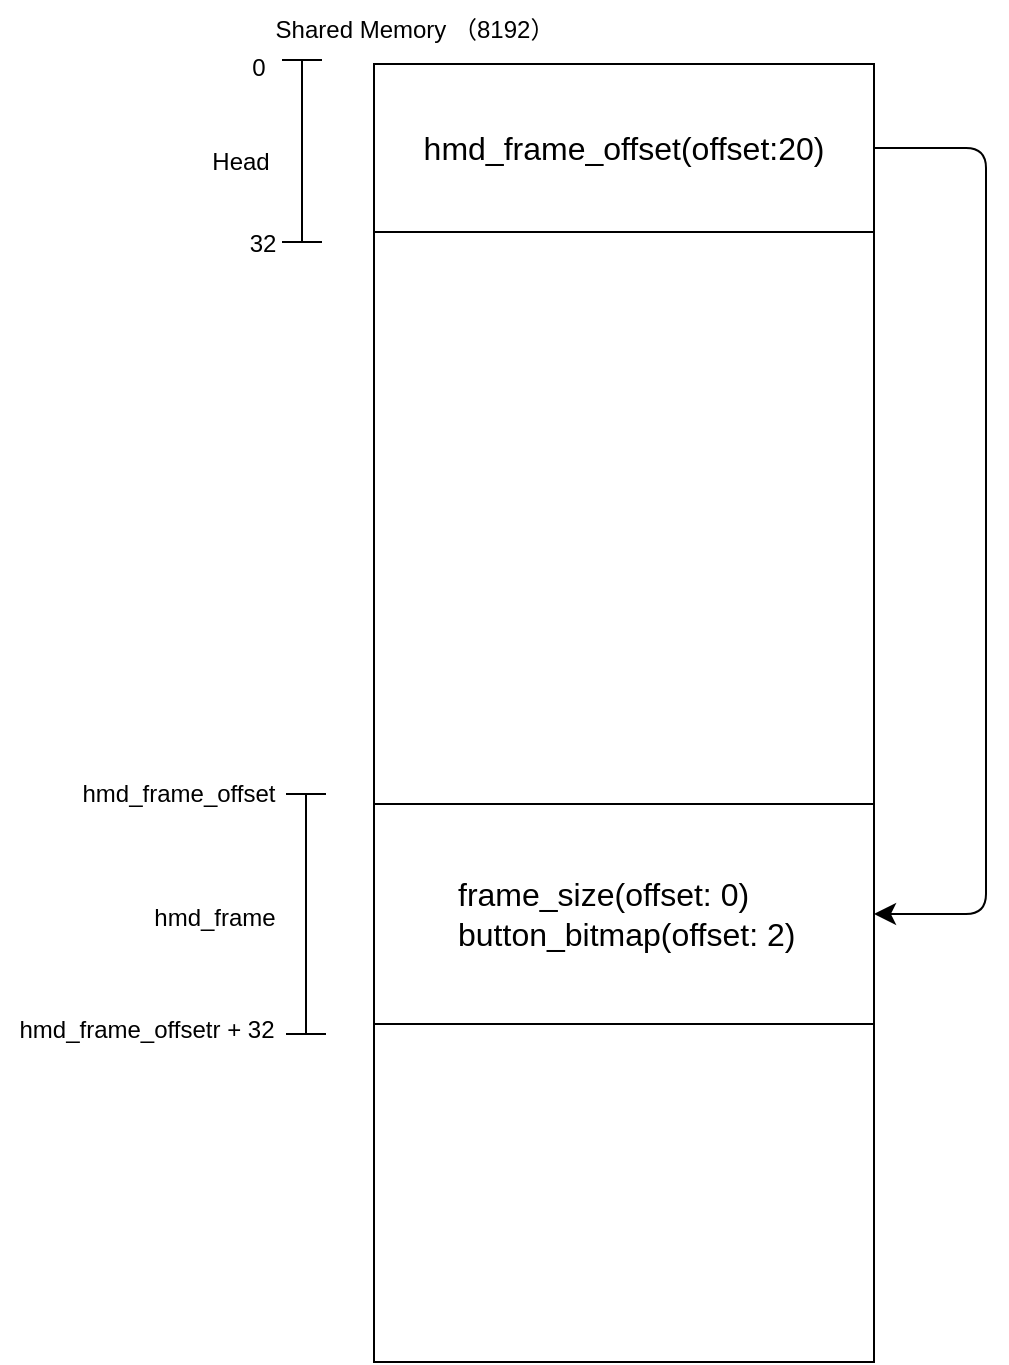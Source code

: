 <mxfile version="24.4.2" type="github">
  <diagram name="第 1 页" id="i2OYkdjfZBM8lf9lLAyP">
    <mxGraphModel dx="1134" dy="734" grid="0" gridSize="10" guides="1" tooltips="1" connect="1" arrows="1" fold="1" page="1" pageScale="1" pageWidth="827" pageHeight="1169" background="none" math="0" shadow="0">
      <root>
        <mxCell id="0" />
        <mxCell id="1" parent="0" />
        <mxCell id="r7SN4yKzScu_R8B6zMOP-2" value="" style="shape=table;startSize=0;container=1;collapsible=0;childLayout=tableLayout;fontSize=16;rounded=1;" vertex="1" parent="1">
          <mxGeometry x="202" y="70" width="250" height="649.0" as="geometry" />
        </mxCell>
        <mxCell id="r7SN4yKzScu_R8B6zMOP-3" value="" style="shape=tableRow;horizontal=0;startSize=0;swimlaneHead=0;swimlaneBody=0;strokeColor=inherit;top=0;left=0;bottom=0;right=0;collapsible=0;dropTarget=0;fillColor=none;points=[[0,0.5],[1,0.5]];portConstraint=eastwest;fontSize=16;rounded=1;" vertex="1" parent="r7SN4yKzScu_R8B6zMOP-2">
          <mxGeometry width="250" height="84" as="geometry" />
        </mxCell>
        <mxCell id="r7SN4yKzScu_R8B6zMOP-4" value="hmd_frame_offset(offset:20)" style="shape=partialRectangle;html=1;whiteSpace=wrap;connectable=0;strokeColor=inherit;overflow=hidden;fillColor=none;top=0;left=0;bottom=0;right=0;pointerEvents=1;fontSize=16;rounded=1;" vertex="1" parent="r7SN4yKzScu_R8B6zMOP-3">
          <mxGeometry width="250" height="84" as="geometry">
            <mxRectangle width="250" height="84" as="alternateBounds" />
          </mxGeometry>
        </mxCell>
        <mxCell id="r7SN4yKzScu_R8B6zMOP-11" value="" style="shape=tableRow;horizontal=0;startSize=0;swimlaneHead=0;swimlaneBody=0;strokeColor=inherit;top=0;left=0;bottom=0;right=0;collapsible=0;dropTarget=0;fillColor=none;points=[[0,0.5],[1,0.5]];portConstraint=eastwest;fontSize=16;rounded=1;" vertex="1" parent="r7SN4yKzScu_R8B6zMOP-2">
          <mxGeometry y="84" width="250" height="286" as="geometry" />
        </mxCell>
        <mxCell id="r7SN4yKzScu_R8B6zMOP-12" value="" style="shape=partialRectangle;html=1;whiteSpace=wrap;connectable=0;strokeColor=inherit;overflow=hidden;fillColor=none;top=0;left=0;bottom=0;right=0;pointerEvents=1;fontSize=16;rounded=1;" vertex="1" parent="r7SN4yKzScu_R8B6zMOP-11">
          <mxGeometry width="250" height="286" as="geometry">
            <mxRectangle width="250" height="286" as="alternateBounds" />
          </mxGeometry>
        </mxCell>
        <mxCell id="r7SN4yKzScu_R8B6zMOP-57" style="shape=tableRow;horizontal=0;startSize=0;swimlaneHead=0;swimlaneBody=0;strokeColor=inherit;top=0;left=0;bottom=0;right=0;collapsible=0;dropTarget=0;fillColor=none;points=[[0,0.5],[1,0.5]];portConstraint=eastwest;fontSize=16;rounded=1;" vertex="1" parent="r7SN4yKzScu_R8B6zMOP-2">
          <mxGeometry y="370" width="250" height="110" as="geometry" />
        </mxCell>
        <mxCell id="r7SN4yKzScu_R8B6zMOP-58" value="&lt;blockquote style=&quot;margin: 0 0 0 40px; border: none; padding: 0px;&quot;&gt;frame_size(offset: 0)&lt;div&gt;button_bitmap(offset: 2)&lt;/div&gt;&lt;/blockquote&gt;" style="shape=partialRectangle;html=1;whiteSpace=wrap;connectable=0;strokeColor=inherit;overflow=hidden;fillColor=none;top=0;left=0;bottom=0;right=0;pointerEvents=1;fontSize=16;align=left;rounded=1;" vertex="1" parent="r7SN4yKzScu_R8B6zMOP-57">
          <mxGeometry width="250" height="110" as="geometry">
            <mxRectangle width="250" height="110" as="alternateBounds" />
          </mxGeometry>
        </mxCell>
        <mxCell id="r7SN4yKzScu_R8B6zMOP-59" style="shape=tableRow;horizontal=0;startSize=0;swimlaneHead=0;swimlaneBody=0;strokeColor=inherit;top=0;left=0;bottom=0;right=0;collapsible=0;dropTarget=0;fillColor=none;points=[[0,0.5],[1,0.5]];portConstraint=eastwest;fontSize=16;rounded=1;" vertex="1" parent="r7SN4yKzScu_R8B6zMOP-2">
          <mxGeometry y="480" width="250" height="169" as="geometry" />
        </mxCell>
        <mxCell id="r7SN4yKzScu_R8B6zMOP-60" style="shape=partialRectangle;html=1;whiteSpace=wrap;connectable=0;strokeColor=inherit;overflow=hidden;fillColor=none;top=0;left=0;bottom=0;right=0;pointerEvents=1;fontSize=16;align=left;rounded=1;" vertex="1" parent="r7SN4yKzScu_R8B6zMOP-59">
          <mxGeometry width="250" height="169" as="geometry">
            <mxRectangle width="250" height="169" as="alternateBounds" />
          </mxGeometry>
        </mxCell>
        <mxCell id="r7SN4yKzScu_R8B6zMOP-52" value="" style="edgeStyle=elbowEdgeStyle;elbow=vertical;endArrow=classic;html=1;curved=0;rounded=1;endSize=8;startSize=8;exitX=1;exitY=0.5;exitDx=0;exitDy=0;entryX=1;entryY=0.5;entryDx=0;entryDy=0;" edge="1" parent="r7SN4yKzScu_R8B6zMOP-2" source="r7SN4yKzScu_R8B6zMOP-3" target="r7SN4yKzScu_R8B6zMOP-57">
          <mxGeometry width="50" height="50" relative="1" as="geometry">
            <mxPoint x="483" y="31.704" as="sourcePoint" />
            <mxPoint x="485.75" y="414.0" as="targetPoint" />
            <Array as="points">
              <mxPoint x="306" y="238" />
              <mxPoint x="760.25" y="395.68" />
              <mxPoint x="670.25" y="405.68" />
            </Array>
          </mxGeometry>
        </mxCell>
        <mxCell id="r7SN4yKzScu_R8B6zMOP-15" value="Shared Memory （8192）" style="text;html=1;align=center;verticalAlign=middle;resizable=0;points=[];autosize=1;strokeColor=none;fillColor=none;rounded=1;" vertex="1" parent="1">
          <mxGeometry x="142" y="38" width="160" height="30" as="geometry" />
        </mxCell>
        <mxCell id="r7SN4yKzScu_R8B6zMOP-70" value="" style="shape=crossbar;whiteSpace=wrap;html=1;rounded=1;direction=south;" vertex="1" parent="1">
          <mxGeometry x="158" y="435" width="20" height="120" as="geometry" />
        </mxCell>
        <mxCell id="r7SN4yKzScu_R8B6zMOP-71" value="hmd_frame_offset" style="text;html=1;align=center;verticalAlign=middle;resizable=0;points=[];autosize=1;strokeColor=none;fillColor=none;" vertex="1" parent="1">
          <mxGeometry x="46" y="422" width="115" height="26" as="geometry" />
        </mxCell>
        <mxCell id="r7SN4yKzScu_R8B6zMOP-72" value="hmd_frame_offsetr + 32" style="text;html=1;align=center;verticalAlign=middle;resizable=0;points=[];autosize=1;strokeColor=none;fillColor=none;" vertex="1" parent="1">
          <mxGeometry x="15" y="540" width="146" height="26" as="geometry" />
        </mxCell>
        <mxCell id="r7SN4yKzScu_R8B6zMOP-73" value="hmd_frame" style="text;html=1;align=center;verticalAlign=middle;resizable=0;points=[];autosize=1;strokeColor=none;fillColor=none;" vertex="1" parent="1">
          <mxGeometry x="82" y="484" width="79" height="26" as="geometry" />
        </mxCell>
        <mxCell id="r7SN4yKzScu_R8B6zMOP-78" value="" style="shape=crossbar;whiteSpace=wrap;html=1;rounded=1;direction=south;" vertex="1" parent="1">
          <mxGeometry x="156" y="68" width="20" height="91" as="geometry" />
        </mxCell>
        <mxCell id="r7SN4yKzScu_R8B6zMOP-67" value="0" style="text;html=1;align=center;verticalAlign=middle;resizable=0;points=[];autosize=1;strokeColor=none;fillColor=none;" vertex="1" parent="1">
          <mxGeometry x="131" y="59" width="25" height="26" as="geometry" />
        </mxCell>
        <mxCell id="r7SN4yKzScu_R8B6zMOP-68" value="32" style="text;html=1;align=center;verticalAlign=middle;resizable=0;points=[];autosize=1;strokeColor=none;fillColor=none;" vertex="1" parent="1">
          <mxGeometry x="130" y="147" width="31" height="26" as="geometry" />
        </mxCell>
        <mxCell id="r7SN4yKzScu_R8B6zMOP-69" value="Head" style="text;html=1;align=center;verticalAlign=middle;resizable=0;points=[];autosize=1;strokeColor=none;fillColor=none;" vertex="1" parent="1">
          <mxGeometry x="111" y="106" width="47" height="26" as="geometry" />
        </mxCell>
      </root>
    </mxGraphModel>
  </diagram>
</mxfile>

